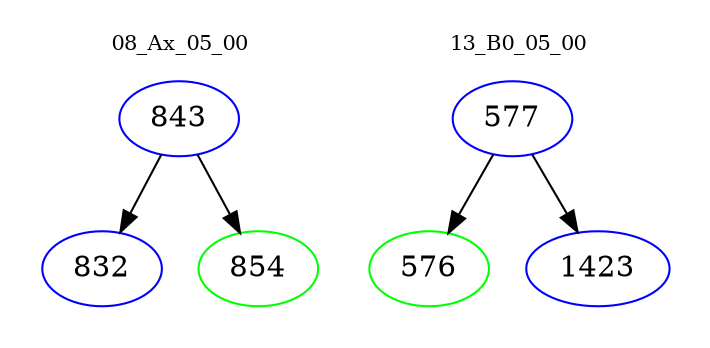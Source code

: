 digraph{
subgraph cluster_0 {
color = white
label = "08_Ax_05_00";
fontsize=10;
T0_843 [label="843", color="blue"]
T0_843 -> T0_832 [color="black"]
T0_832 [label="832", color="blue"]
T0_843 -> T0_854 [color="black"]
T0_854 [label="854", color="green"]
}
subgraph cluster_1 {
color = white
label = "13_B0_05_00";
fontsize=10;
T1_577 [label="577", color="blue"]
T1_577 -> T1_576 [color="black"]
T1_576 [label="576", color="green"]
T1_577 -> T1_1423 [color="black"]
T1_1423 [label="1423", color="blue"]
}
}
